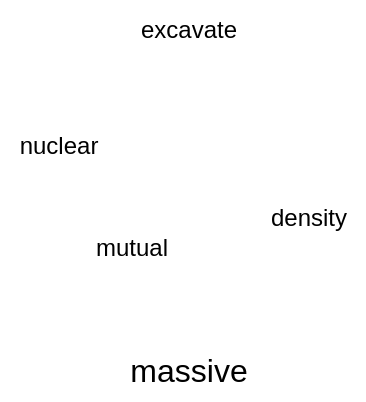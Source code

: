 <mxfile version="22.1.0" type="github">
  <diagram name="2023-11-14 00:12:41" id="VXZyrihvDa2prKkC_Pbu">
    <mxGraphModel dx="310" dy="475" grid="0" gridSize="10" guides="1" tooltips="1" connect="1" arrows="1" fold="1" page="1" pageScale="1" pageWidth="827" pageHeight="1169" math="0" shadow="0">
      <root>
        <mxCell id="0" />
        <mxCell id="1" parent="0" />
        <mxCell id="dVjBlAb2x-MTVGUW3b8g-1" value="excavate" style="text;html=1;align=center;verticalAlign=middle;resizable=0;points=[];autosize=1;strokeColor=none;fillColor=none;" parent="1" vertex="1">
          <mxGeometry x="272" y="46" width="70" height="30" as="geometry" />
        </mxCell>
        <mxCell id="dVjBlAb2x-MTVGUW3b8g-2" value="density" style="text;html=1;align=center;verticalAlign=middle;resizable=0;points=[];autosize=1;strokeColor=none;fillColor=none;" parent="1" vertex="1">
          <mxGeometry x="339" y="142" width="56" height="26" as="geometry" />
        </mxCell>
        <mxCell id="dVjBlAb2x-MTVGUW3b8g-3" value="nuclear" style="text;html=1;align=center;verticalAlign=middle;resizable=0;points=[];autosize=1;strokeColor=none;fillColor=none;" parent="1" vertex="1">
          <mxGeometry x="213" y="106" width="57" height="26" as="geometry" />
        </mxCell>
        <mxCell id="dVjBlAb2x-MTVGUW3b8g-4" value="mutual" style="text;strokeColor=none;align=center;fillColor=none;html=1;verticalAlign=middle;whiteSpace=wrap;rounded=0;" parent="1" vertex="1">
          <mxGeometry x="249" y="155" width="60" height="30" as="geometry" />
        </mxCell>
        <mxCell id="ZlixmQJfCNak0nO9Y2gb-1" style="edgeStyle=orthogonalEdgeStyle;rounded=0;orthogonalLoop=1;jettySize=auto;html=1;exitX=0.5;exitY=1;exitDx=0;exitDy=0;" parent="1" source="dVjBlAb2x-MTVGUW3b8g-4" target="dVjBlAb2x-MTVGUW3b8g-4" edge="1">
          <mxGeometry relative="1" as="geometry" />
        </mxCell>
        <mxCell id="LsmMnu1-b7ZIZFkQPnUP-1" value="massive" style="text;html=1;align=center;verticalAlign=middle;resizable=0;points=[];autosize=1;strokeColor=none;fillColor=none;fontSize=16;" vertex="1" parent="1">
          <mxGeometry x="268.5" y="215" width="77" height="31" as="geometry" />
        </mxCell>
      </root>
    </mxGraphModel>
  </diagram>
</mxfile>
